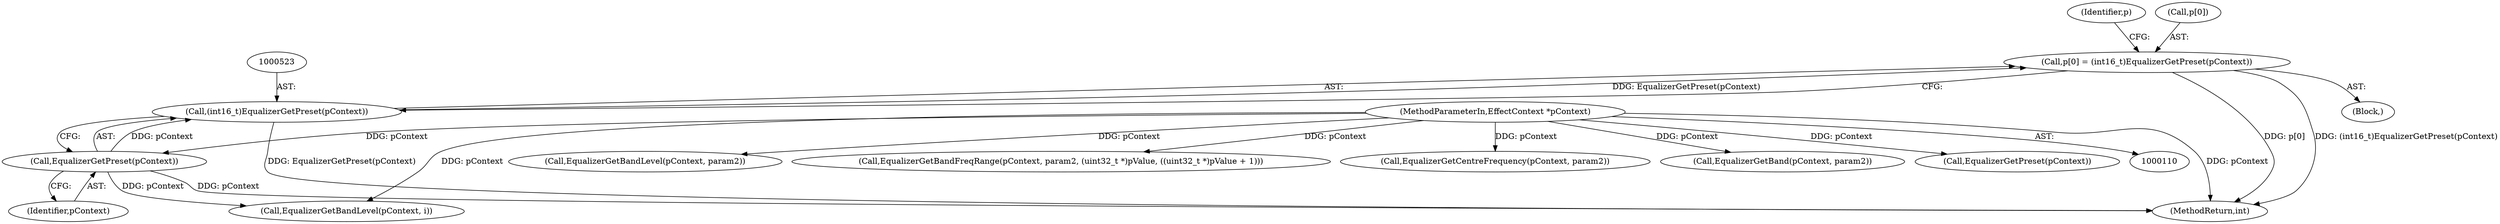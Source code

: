 digraph "0_Android_321ea5257e37c8edb26e66fe4ee78cca4cd915fe@array" {
"1000518" [label="(Call,p[0] = (int16_t)EqualizerGetPreset(pContext))"];
"1000522" [label="(Call,(int16_t)EqualizerGetPreset(pContext))"];
"1000524" [label="(Call,EqualizerGetPreset(pContext))"];
"1000111" [label="(MethodParameterIn,EffectContext *pContext)"];
"1000342" [label="(Call,EqualizerGetBandLevel(pContext, param2))"];
"1000528" [label="(Identifier,p)"];
"1000524" [label="(Call,EqualizerGetPreset(pContext))"];
"1000519" [label="(Call,p[0])"];
"1000518" [label="(Call,p[0] = (int16_t)EqualizerGetPreset(pContext))"];
"1000509" [label="(Block,)"];
"1000415" [label="(Call,EqualizerGetBandFreqRange(pContext, param2, (uint32_t *)pValue, ((uint32_t *)pValue + 1)))"];
"1000552" [label="(Call,EqualizerGetBandLevel(pContext, i))"];
"1000567" [label="(MethodReturn,int)"];
"1000381" [label="(Call,EqualizerGetCentreFrequency(pContext, param2))"];
"1000525" [label="(Identifier,pContext)"];
"1000439" [label="(Call,EqualizerGetBand(pContext, param2))"];
"1000111" [label="(MethodParameterIn,EffectContext *pContext)"];
"1000522" [label="(Call,(int16_t)EqualizerGetPreset(pContext))"];
"1000451" [label="(Call,EqualizerGetPreset(pContext))"];
"1000518" -> "1000509"  [label="AST: "];
"1000518" -> "1000522"  [label="CFG: "];
"1000519" -> "1000518"  [label="AST: "];
"1000522" -> "1000518"  [label="AST: "];
"1000528" -> "1000518"  [label="CFG: "];
"1000518" -> "1000567"  [label="DDG: (int16_t)EqualizerGetPreset(pContext)"];
"1000518" -> "1000567"  [label="DDG: p[0]"];
"1000522" -> "1000518"  [label="DDG: EqualizerGetPreset(pContext)"];
"1000522" -> "1000524"  [label="CFG: "];
"1000523" -> "1000522"  [label="AST: "];
"1000524" -> "1000522"  [label="AST: "];
"1000522" -> "1000567"  [label="DDG: EqualizerGetPreset(pContext)"];
"1000524" -> "1000522"  [label="DDG: pContext"];
"1000524" -> "1000525"  [label="CFG: "];
"1000525" -> "1000524"  [label="AST: "];
"1000524" -> "1000567"  [label="DDG: pContext"];
"1000111" -> "1000524"  [label="DDG: pContext"];
"1000524" -> "1000552"  [label="DDG: pContext"];
"1000111" -> "1000110"  [label="AST: "];
"1000111" -> "1000567"  [label="DDG: pContext"];
"1000111" -> "1000342"  [label="DDG: pContext"];
"1000111" -> "1000381"  [label="DDG: pContext"];
"1000111" -> "1000415"  [label="DDG: pContext"];
"1000111" -> "1000439"  [label="DDG: pContext"];
"1000111" -> "1000451"  [label="DDG: pContext"];
"1000111" -> "1000552"  [label="DDG: pContext"];
}
